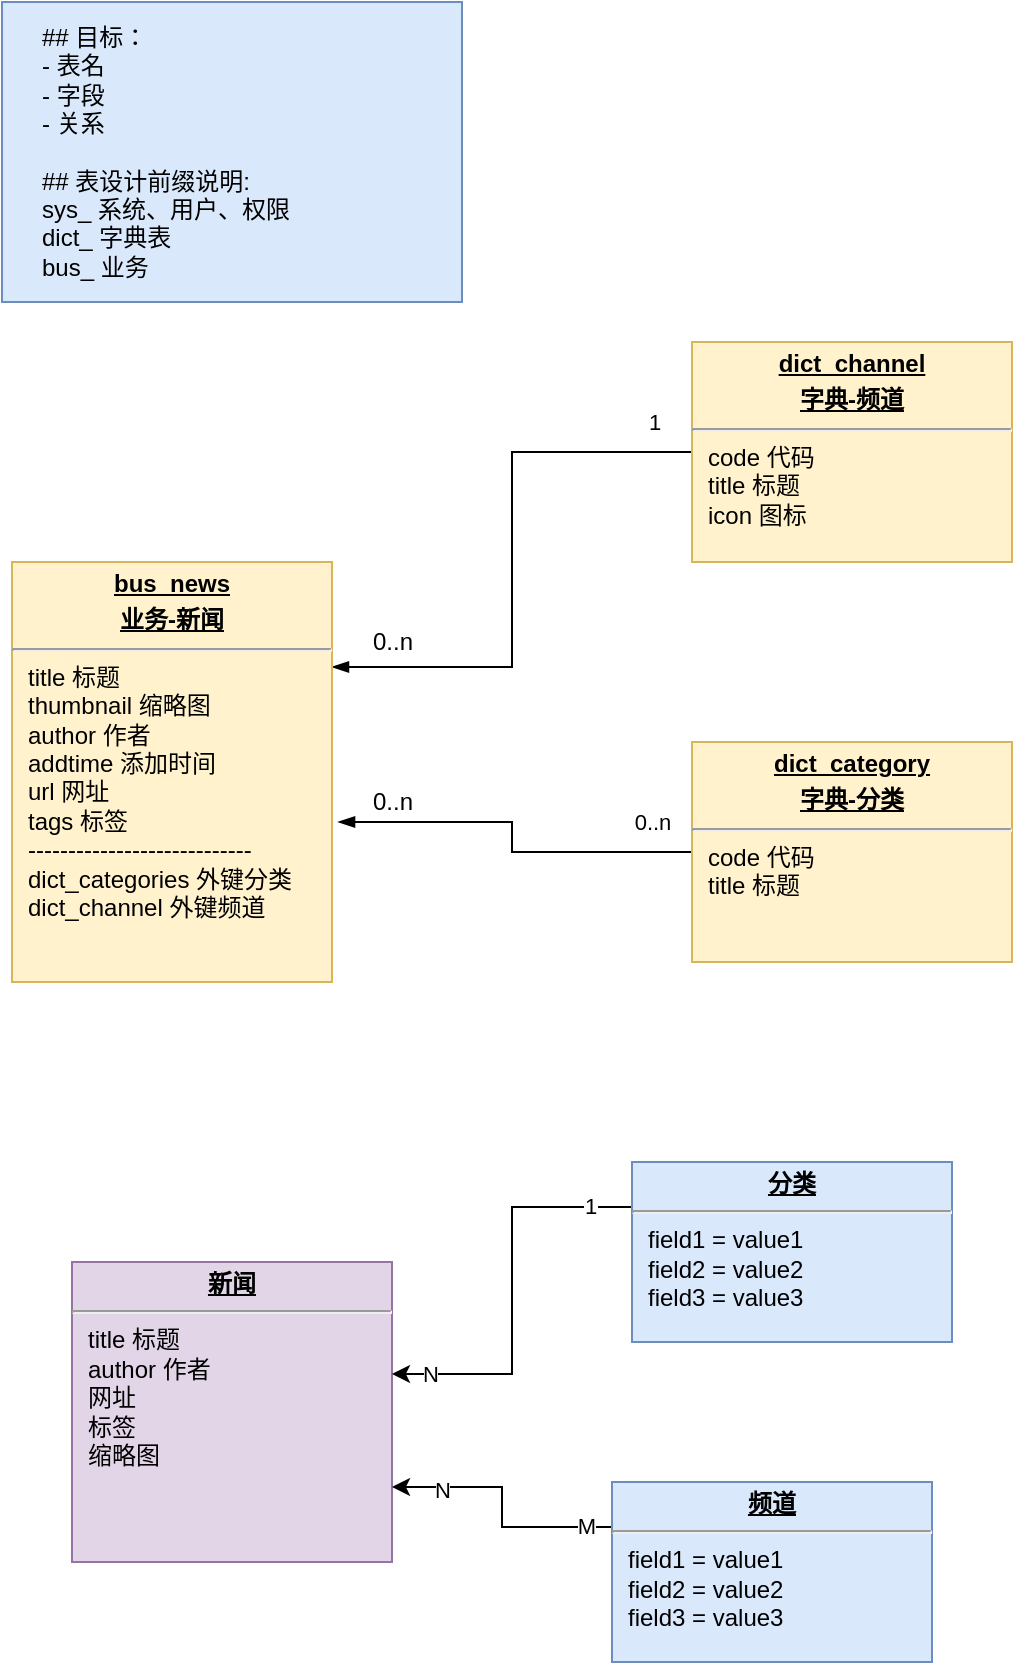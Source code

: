 <mxfile version="13.2.4" type="device"><diagram name="Page-1" id="a7904f86-f2b4-8e86-fa97-74104820619b"><mxGraphModel dx="747" dy="900" grid="1" gridSize="10" guides="1" tooltips="1" connect="1" arrows="1" fold="1" page="1" pageScale="1" pageWidth="1100" pageHeight="850" background="#ffffff" math="0" shadow="0"><root><mxCell id="0"/><mxCell id="1" parent="0"/><mxCell id="pOv48vRCZZValquCHMkl-10" style="edgeStyle=orthogonalEdgeStyle;rounded=0;orthogonalLoop=1;jettySize=auto;html=1;exitX=0;exitY=0.5;exitDx=0;exitDy=0;entryX=1.019;entryY=0.619;entryDx=0;entryDy=0;entryPerimeter=0;endArrow=blockThin;endFill=1;" parent="1" source="_tF1CeZmXN9BEMl6_umu-8" target="_tF1CeZmXN9BEMl6_umu-13" edge="1"><mxGeometry relative="1" as="geometry"/></mxCell><mxCell id="pOv48vRCZZValquCHMkl-11" value="0..n" style="edgeLabel;html=1;align=center;verticalAlign=middle;resizable=0;points=[];" parent="pOv48vRCZZValquCHMkl-10" vertex="1" connectable="0"><mxGeometry x="-0.868" relative="1" as="geometry"><mxPoint x="-8" y="-15" as="offset"/></mxGeometry></mxCell><mxCell id="_tF1CeZmXN9BEMl6_umu-8" value="&lt;p style=&quot;margin: 0px ; margin-top: 4px ; text-align: center ; text-decoration: underline&quot;&gt;&lt;b&gt;dict_category&lt;/b&gt;&lt;/p&gt;&lt;p style=&quot;margin: 0px ; margin-top: 4px ; text-align: center ; text-decoration: underline&quot;&gt;&lt;b&gt;字典-分类&lt;/b&gt;&lt;/p&gt;&lt;hr&gt;&lt;p style=&quot;margin: 0px 0px 0px 8px&quot;&gt;code 代码&lt;/p&gt;&lt;p style=&quot;margin: 0px 0px 0px 8px&quot;&gt;title 标题&lt;/p&gt;" style="verticalAlign=top;align=left;overflow=fill;fontSize=12;fontFamily=Helvetica;html=1;fillColor=#fff2cc;strokeColor=#d6b656;" parent="1" vertex="1"><mxGeometry x="400" y="410" width="160" height="110" as="geometry"/></mxCell><mxCell id="pOv48vRCZZValquCHMkl-7" style="edgeStyle=orthogonalEdgeStyle;rounded=0;orthogonalLoop=1;jettySize=auto;html=1;exitX=0;exitY=0.5;exitDx=0;exitDy=0;entryX=1;entryY=0.25;entryDx=0;entryDy=0;endArrow=blockThin;endFill=1;" parent="1" source="_tF1CeZmXN9BEMl6_umu-10" target="_tF1CeZmXN9BEMl6_umu-13" edge="1"><mxGeometry relative="1" as="geometry"/></mxCell><mxCell id="pOv48vRCZZValquCHMkl-8" value="1" style="edgeLabel;html=1;align=center;verticalAlign=middle;resizable=0;points=[];" parent="pOv48vRCZZValquCHMkl-7" vertex="1" connectable="0"><mxGeometry x="-0.857" y="-1" relative="1" as="geometry"><mxPoint x="1" y="-14" as="offset"/></mxGeometry></mxCell><mxCell id="_tF1CeZmXN9BEMl6_umu-10" value="&lt;p style=&quot;margin: 0px ; margin-top: 4px ; text-align: center ; text-decoration: underline&quot;&gt;&lt;b&gt;dict_channel&lt;/b&gt;&lt;/p&gt;&lt;p style=&quot;margin: 0px ; margin-top: 4px ; text-align: center ; text-decoration: underline&quot;&gt;&lt;b&gt;字典-频道&lt;/b&gt;&lt;/p&gt;&lt;hr&gt;&lt;p style=&quot;margin: 0px ; margin-left: 8px&quot;&gt;code 代码&lt;/p&gt;&lt;p style=&quot;margin: 0px ; margin-left: 8px&quot;&gt;title 标题&lt;/p&gt;&lt;p style=&quot;margin: 0px ; margin-left: 8px&quot;&gt;icon 图标&lt;/p&gt;" style="verticalAlign=top;align=left;overflow=fill;fontSize=12;fontFamily=Helvetica;html=1;fillColor=#fff2cc;strokeColor=#d6b656;" parent="1" vertex="1"><mxGeometry x="400" y="210" width="160" height="110" as="geometry"/></mxCell><mxCell id="_tF1CeZmXN9BEMl6_umu-13" value="&lt;p style=&quot;margin: 0px ; margin-top: 4px ; text-align: center ; text-decoration: underline&quot;&gt;&lt;b&gt;bus_news&lt;/b&gt;&lt;/p&gt;&lt;p style=&quot;margin: 0px ; margin-top: 4px ; text-align: center ; text-decoration: underline&quot;&gt;&lt;b&gt;业务-新闻&lt;/b&gt;&lt;br&gt;&lt;/p&gt;&lt;hr&gt;&lt;p style=&quot;margin: 0px ; margin-left: 8px&quot;&gt;title 标题&lt;br&gt;thumbnail 缩略图&lt;br&gt;author 作者&lt;br&gt;addtime 添加时间&lt;br&gt;url 网址&lt;br&gt;&lt;/p&gt;&lt;p style=&quot;margin: 0px ; margin-left: 8px&quot;&gt;tags 标签&lt;/p&gt;&lt;p style=&quot;margin: 0px ; margin-left: 8px&quot;&gt;----------------------------&lt;/p&gt;&lt;p style=&quot;margin: 0px ; margin-left: 8px&quot;&gt;dict_categories 外键分类&lt;br&gt;&lt;/p&gt;&lt;p style=&quot;margin: 0px ; margin-left: 8px&quot;&gt;dict_channel 外键频道&lt;/p&gt;" style="verticalAlign=top;align=left;overflow=fill;fontSize=12;fontFamily=Helvetica;html=1;fillColor=#fff2cc;strokeColor=#d6b656;" parent="1" vertex="1"><mxGeometry x="60" y="320" width="160" height="210" as="geometry"/></mxCell><mxCell id="pOv48vRCZZValquCHMkl-1" value="## 目标：&lt;br&gt;- 表名&lt;br&gt;- 字段&lt;br&gt;- 关系&lt;br&gt;&lt;br&gt;## 表设计前缀说明:&lt;br&gt;sys_ 系统、用户、权限&lt;br&gt;dict_ 字典表&lt;br&gt;bus_ 业务" style="text;html=1;strokeColor=#6c8ebf;fillColor=#dae8fc;align=left;verticalAlign=middle;whiteSpace=wrap;rounded=0;spacing=20;" parent="1" vertex="1"><mxGeometry x="55" y="40" width="230" height="150" as="geometry"/></mxCell><mxCell id="pOv48vRCZZValquCHMkl-9" value="0..n" style="text;html=1;align=center;verticalAlign=middle;resizable=0;points=[];autosize=1;" parent="1" vertex="1"><mxGeometry x="230" y="350" width="40" height="20" as="geometry"/></mxCell><mxCell id="pOv48vRCZZValquCHMkl-12" value="0..n" style="text;html=1;align=center;verticalAlign=middle;resizable=0;points=[];autosize=1;" parent="1" vertex="1"><mxGeometry x="230" y="430" width="40" height="20" as="geometry"/></mxCell><mxCell id="ZHYJEyiJrr0NwwWtsEsk-5" value="&lt;p style=&quot;margin: 0px ; margin-top: 4px ; text-align: center ; text-decoration: underline&quot;&gt;&lt;b&gt;新闻&lt;/b&gt;&lt;/p&gt;&lt;hr&gt;&lt;p style=&quot;margin: 0px ; margin-left: 8px&quot;&gt;title 标题&lt;/p&gt;&lt;p style=&quot;margin: 0px ; margin-left: 8px&quot;&gt;author 作者&lt;/p&gt;&lt;p style=&quot;margin: 0px ; margin-left: 8px&quot;&gt;网址&lt;/p&gt;&lt;p style=&quot;margin: 0px ; margin-left: 8px&quot;&gt;标签&lt;/p&gt;&lt;p style=&quot;margin: 0px ; margin-left: 8px&quot;&gt;缩略图&lt;/p&gt;" style="verticalAlign=top;align=left;overflow=fill;fontSize=12;fontFamily=Helvetica;html=1;fillColor=#e1d5e7;strokeColor=#9673a6;" vertex="1" parent="1"><mxGeometry x="90" y="670" width="160" height="150" as="geometry"/></mxCell><mxCell id="ZHYJEyiJrr0NwwWtsEsk-9" style="edgeStyle=orthogonalEdgeStyle;rounded=0;orthogonalLoop=1;jettySize=auto;html=1;exitX=0;exitY=0.25;exitDx=0;exitDy=0;entryX=1;entryY=0.75;entryDx=0;entryDy=0;" edge="1" parent="1" source="ZHYJEyiJrr0NwwWtsEsk-6" target="ZHYJEyiJrr0NwwWtsEsk-5"><mxGeometry relative="1" as="geometry"/></mxCell><mxCell id="ZHYJEyiJrr0NwwWtsEsk-12" value="N" style="edgeLabel;html=1;align=center;verticalAlign=middle;resizable=0;points=[];" vertex="1" connectable="0" parent="ZHYJEyiJrr0NwwWtsEsk-9"><mxGeometry x="0.614" y="1" relative="1" as="geometry"><mxPoint as="offset"/></mxGeometry></mxCell><mxCell id="ZHYJEyiJrr0NwwWtsEsk-13" value="M" style="edgeLabel;html=1;align=center;verticalAlign=middle;resizable=0;points=[];" vertex="1" connectable="0" parent="ZHYJEyiJrr0NwwWtsEsk-9"><mxGeometry x="-0.8" y="-1" relative="1" as="geometry"><mxPoint as="offset"/></mxGeometry></mxCell><mxCell id="ZHYJEyiJrr0NwwWtsEsk-6" value="&lt;p style=&quot;margin: 0px ; margin-top: 4px ; text-align: center ; text-decoration: underline&quot;&gt;&lt;b&gt;频道&lt;/b&gt;&lt;/p&gt;&lt;hr&gt;&lt;p style=&quot;margin: 0px ; margin-left: 8px&quot;&gt;field1 = value1&lt;br&gt;field2 = value2&lt;br&gt;field3 = value3&lt;/p&gt;" style="verticalAlign=top;align=left;overflow=fill;fontSize=12;fontFamily=Helvetica;html=1;fillColor=#dae8fc;strokeColor=#6c8ebf;" vertex="1" parent="1"><mxGeometry x="360" y="780" width="160" height="90" as="geometry"/></mxCell><mxCell id="ZHYJEyiJrr0NwwWtsEsk-8" style="edgeStyle=orthogonalEdgeStyle;rounded=0;orthogonalLoop=1;jettySize=auto;html=1;exitX=0;exitY=0.25;exitDx=0;exitDy=0;entryX=1;entryY=0.373;entryDx=0;entryDy=0;entryPerimeter=0;" edge="1" parent="1" source="ZHYJEyiJrr0NwwWtsEsk-7" target="ZHYJEyiJrr0NwwWtsEsk-5"><mxGeometry relative="1" as="geometry"/></mxCell><mxCell id="ZHYJEyiJrr0NwwWtsEsk-10" value="N" style="edgeLabel;html=1;align=center;verticalAlign=middle;resizable=0;points=[];" vertex="1" connectable="0" parent="ZHYJEyiJrr0NwwWtsEsk-8"><mxGeometry x="0.813" relative="1" as="geometry"><mxPoint as="offset"/></mxGeometry></mxCell><mxCell id="ZHYJEyiJrr0NwwWtsEsk-11" value="1" style="edgeLabel;html=1;align=center;verticalAlign=middle;resizable=0;points=[];" vertex="1" connectable="0" parent="ZHYJEyiJrr0NwwWtsEsk-8"><mxGeometry x="-0.794" y="-1" relative="1" as="geometry"><mxPoint as="offset"/></mxGeometry></mxCell><mxCell id="ZHYJEyiJrr0NwwWtsEsk-7" value="&lt;p style=&quot;margin: 0px ; margin-top: 4px ; text-align: center ; text-decoration: underline&quot;&gt;&lt;b&gt;分类&lt;/b&gt;&lt;/p&gt;&lt;hr&gt;&lt;p style=&quot;margin: 0px ; margin-left: 8px&quot;&gt;field1 = value1&lt;br&gt;field2 = value2&lt;br&gt;field3 = value3&lt;/p&gt;" style="verticalAlign=top;align=left;overflow=fill;fontSize=12;fontFamily=Helvetica;html=1;fillColor=#dae8fc;strokeColor=#6c8ebf;" vertex="1" parent="1"><mxGeometry x="370" y="620" width="160" height="90" as="geometry"/></mxCell></root></mxGraphModel></diagram></mxfile>